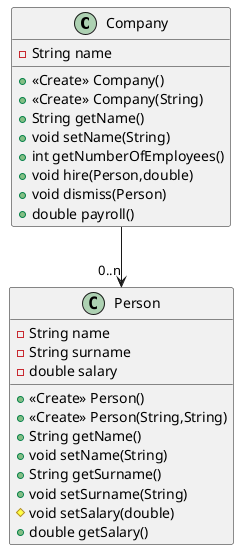 @startuml
class Company {
- String name
+ <<Create>> Company()
+ <<Create>> Company(String)
+ String getName()
+ void setName(String)
+ int getNumberOfEmployees()
+ void hire(Person,double)
+ void dismiss(Person)
+ double payroll()
}
class Person {
- String name
- String surname
- double salary
+ <<Create>> Person()
+ <<Create>> Person(String,String)
+ String getName()
+ void setName(String)
+ String getSurname()
+ void setSurname(String)
# void setSalary(double)
+ double getSalary()
}

Company --> "0..n" Person
@enduml